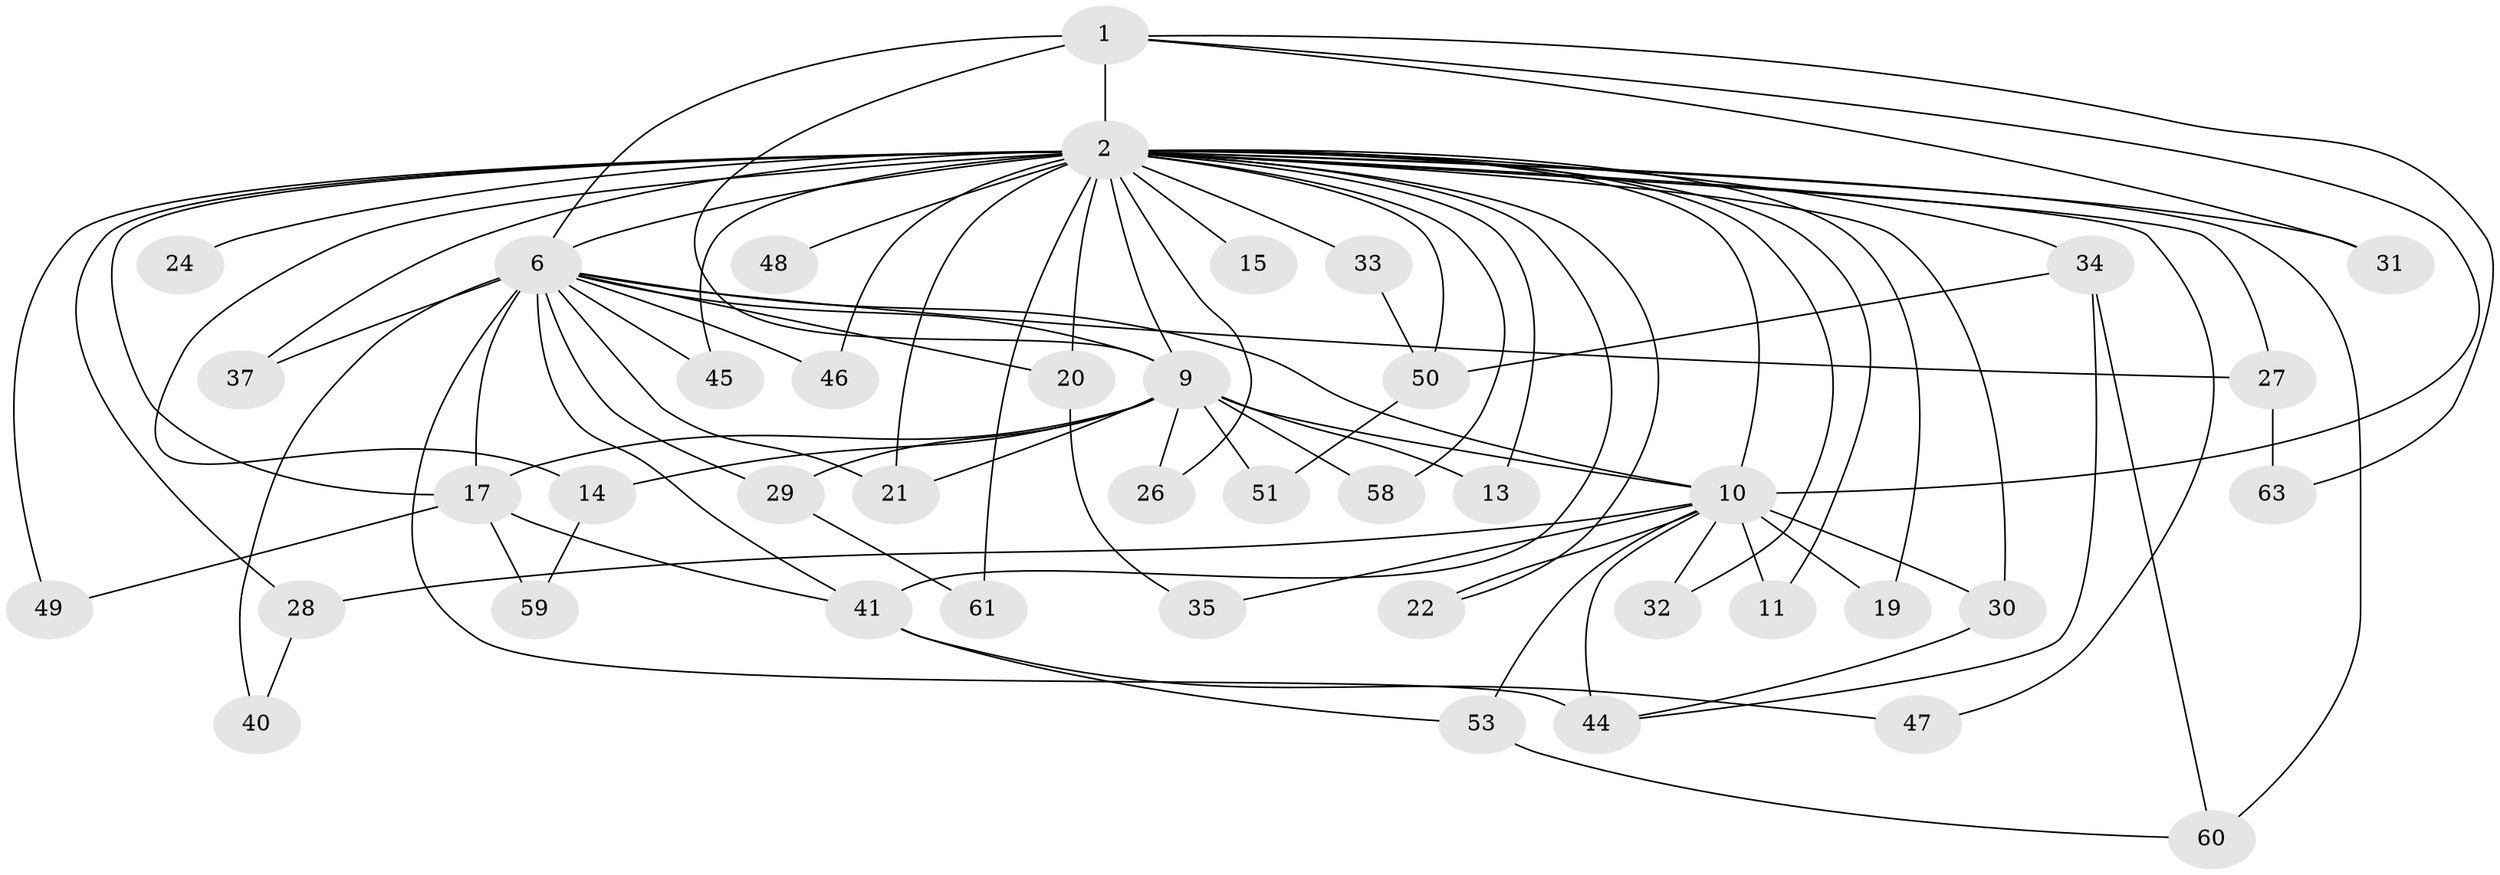 // original degree distribution, {12: 0.011904761904761904, 18: 0.011904761904761904, 15: 0.011904761904761904, 25: 0.011904761904761904, 17: 0.011904761904761904, 27: 0.011904761904761904, 22: 0.011904761904761904, 21: 0.011904761904761904, 19: 0.011904761904761904, 20: 0.011904761904761904, 3: 0.21428571428571427, 2: 0.5595238095238095, 4: 0.05952380952380952, 6: 0.023809523809523808, 5: 0.023809523809523808}
// Generated by graph-tools (version 1.1) at 2025/17/03/04/25 18:17:40]
// undirected, 42 vertices, 86 edges
graph export_dot {
graph [start="1"]
  node [color=gray90,style=filled];
  1;
  2 [super="+56+69+66+3+4"];
  6 [super="+78+79+38+12+42+23"];
  9 [super="+43+16+25"];
  10;
  11 [super="+18"];
  13;
  14;
  15;
  17;
  19;
  20;
  21;
  22;
  24;
  26;
  27;
  28 [super="+70"];
  29;
  30;
  31;
  32;
  33 [super="+39"];
  34 [super="+54+67+81+55"];
  35;
  37;
  40;
  41;
  44 [super="+72"];
  45;
  46;
  47;
  48;
  49;
  50;
  51;
  53;
  58;
  59;
  60;
  61;
  63;
  1 -- 2 [weight=7];
  1 -- 6;
  1 -- 9;
  1 -- 10;
  1 -- 31;
  1 -- 63;
  2 -- 6 [weight=10];
  2 -- 9 [weight=8];
  2 -- 10 [weight=7];
  2 -- 21;
  2 -- 28 [weight=2];
  2 -- 48 [weight=2];
  2 -- 32 [weight=2];
  2 -- 41;
  2 -- 17;
  2 -- 22;
  2 -- 58;
  2 -- 11 [weight=2];
  2 -- 13;
  2 -- 14 [weight=2];
  2 -- 15 [weight=2];
  2 -- 19;
  2 -- 20;
  2 -- 24 [weight=2];
  2 -- 26;
  2 -- 27;
  2 -- 30;
  2 -- 31;
  2 -- 33 [weight=2];
  2 -- 34 [weight=4];
  2 -- 37;
  2 -- 45;
  2 -- 46;
  2 -- 47;
  2 -- 49;
  2 -- 50;
  2 -- 60;
  2 -- 61;
  6 -- 9 [weight=3];
  6 -- 10 [weight=2];
  6 -- 27;
  6 -- 29;
  6 -- 37;
  6 -- 41;
  6 -- 45;
  6 -- 46;
  6 -- 44 [weight=2];
  6 -- 21;
  6 -- 20;
  6 -- 40;
  6 -- 17;
  9 -- 10;
  9 -- 13;
  9 -- 17;
  9 -- 21;
  9 -- 26;
  9 -- 29;
  9 -- 51;
  9 -- 58;
  9 -- 14;
  10 -- 11;
  10 -- 19;
  10 -- 22;
  10 -- 30;
  10 -- 32;
  10 -- 35;
  10 -- 44;
  10 -- 53;
  10 -- 28;
  14 -- 59;
  17 -- 41;
  17 -- 49;
  17 -- 59;
  20 -- 35;
  27 -- 63;
  28 -- 40;
  29 -- 61;
  30 -- 44;
  33 -- 50;
  34 -- 60;
  34 -- 50;
  34 -- 44;
  41 -- 47;
  41 -- 53;
  50 -- 51;
  53 -- 60;
}
